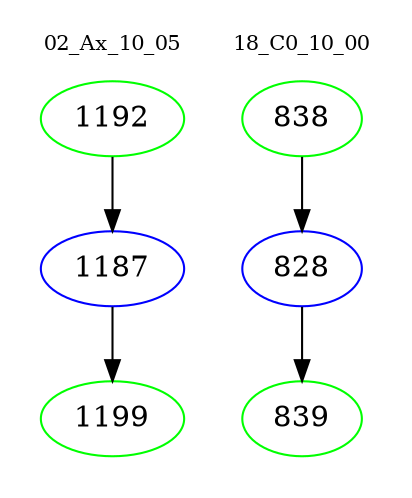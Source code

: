 digraph{
subgraph cluster_0 {
color = white
label = "02_Ax_10_05";
fontsize=10;
T0_1192 [label="1192", color="green"]
T0_1192 -> T0_1187 [color="black"]
T0_1187 [label="1187", color="blue"]
T0_1187 -> T0_1199 [color="black"]
T0_1199 [label="1199", color="green"]
}
subgraph cluster_1 {
color = white
label = "18_C0_10_00";
fontsize=10;
T1_838 [label="838", color="green"]
T1_838 -> T1_828 [color="black"]
T1_828 [label="828", color="blue"]
T1_828 -> T1_839 [color="black"]
T1_839 [label="839", color="green"]
}
}
